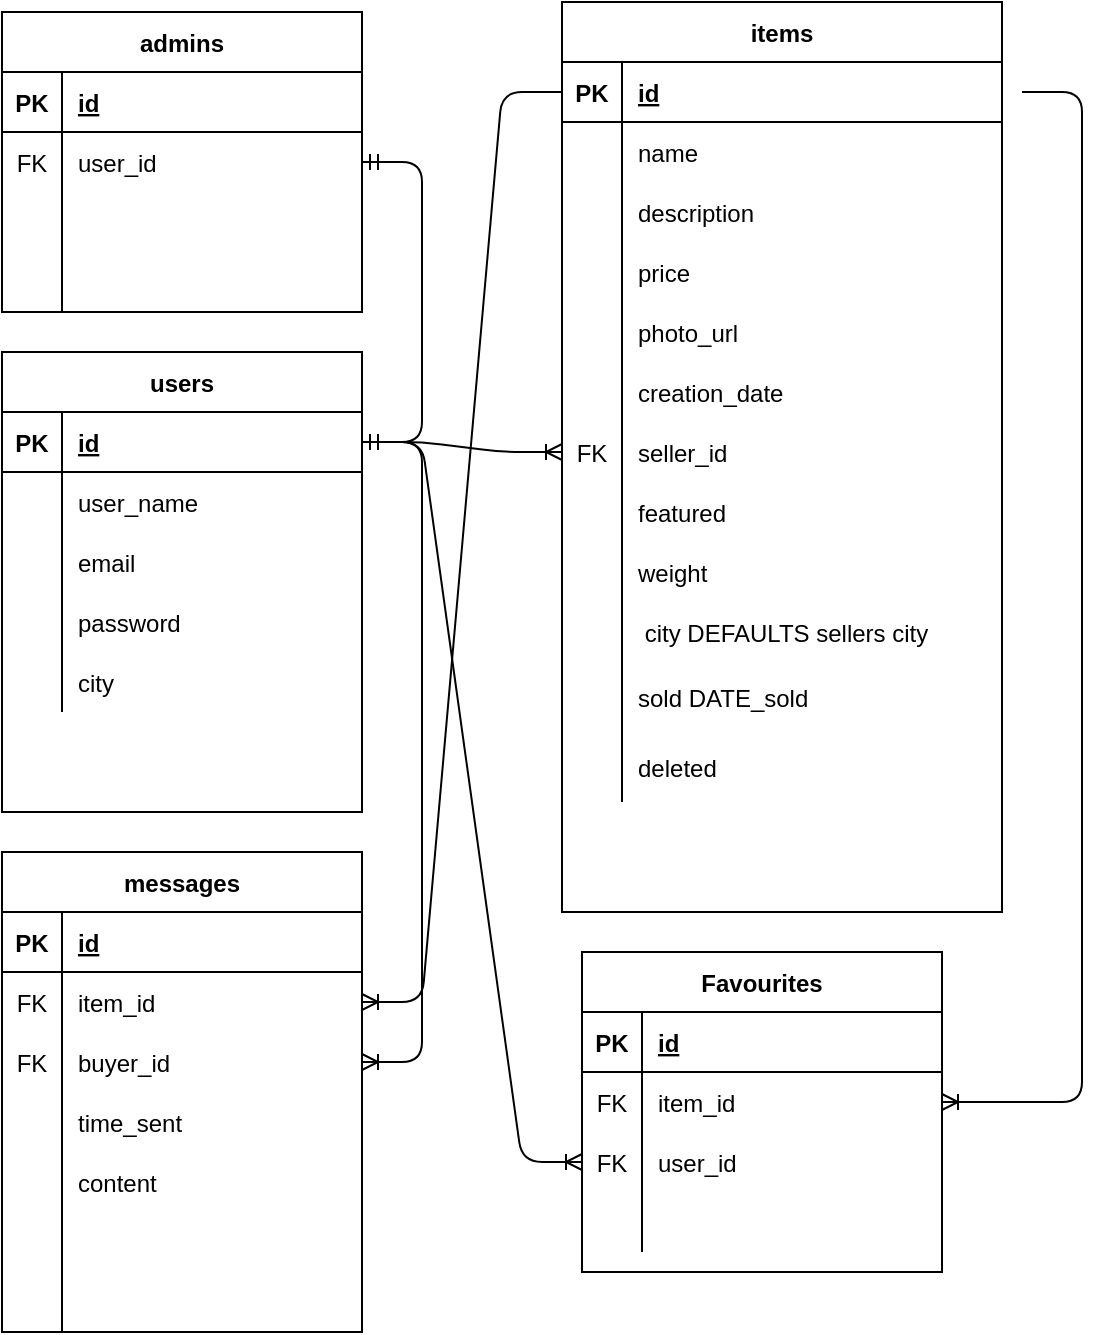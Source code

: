 <mxfile version="14.2.9" type="device"><diagram id="_1ChMHdFSg_mflatjajz" name="Page-1"><mxGraphModel dx="946" dy="504" grid="1" gridSize="10" guides="1" tooltips="1" connect="1" arrows="1" fold="1" page="1" pageScale="1" pageWidth="850" pageHeight="1100" math="0" shadow="0"><root><mxCell id="0"/><mxCell id="1" parent="0"/><mxCell id="ch7r_BYCPgEixjC-FoVX-1" value="users" style="shape=table;startSize=30;container=1;collapsible=1;childLayout=tableLayout;fixedRows=1;rowLines=0;fontStyle=1;align=center;resizeLast=1;" vertex="1" parent="1"><mxGeometry x="90" y="180" width="180" height="230" as="geometry"/></mxCell><mxCell id="ch7r_BYCPgEixjC-FoVX-2" value="" style="shape=partialRectangle;collapsible=0;dropTarget=0;pointerEvents=0;fillColor=none;top=0;left=0;bottom=1;right=0;points=[[0,0.5],[1,0.5]];portConstraint=eastwest;" vertex="1" parent="ch7r_BYCPgEixjC-FoVX-1"><mxGeometry y="30" width="180" height="30" as="geometry"/></mxCell><mxCell id="ch7r_BYCPgEixjC-FoVX-3" value="PK" style="shape=partialRectangle;connectable=0;fillColor=none;top=0;left=0;bottom=0;right=0;fontStyle=1;overflow=hidden;" vertex="1" parent="ch7r_BYCPgEixjC-FoVX-2"><mxGeometry width="30" height="30" as="geometry"/></mxCell><mxCell id="ch7r_BYCPgEixjC-FoVX-4" value="id" style="shape=partialRectangle;connectable=0;fillColor=none;top=0;left=0;bottom=0;right=0;align=left;spacingLeft=6;fontStyle=5;overflow=hidden;" vertex="1" parent="ch7r_BYCPgEixjC-FoVX-2"><mxGeometry x="30" width="150" height="30" as="geometry"/></mxCell><mxCell id="ch7r_BYCPgEixjC-FoVX-5" value="" style="shape=partialRectangle;collapsible=0;dropTarget=0;pointerEvents=0;fillColor=none;top=0;left=0;bottom=0;right=0;points=[[0,0.5],[1,0.5]];portConstraint=eastwest;" vertex="1" parent="ch7r_BYCPgEixjC-FoVX-1"><mxGeometry y="60" width="180" height="30" as="geometry"/></mxCell><mxCell id="ch7r_BYCPgEixjC-FoVX-6" value="" style="shape=partialRectangle;connectable=0;fillColor=none;top=0;left=0;bottom=0;right=0;editable=1;overflow=hidden;" vertex="1" parent="ch7r_BYCPgEixjC-FoVX-5"><mxGeometry width="30" height="30" as="geometry"/></mxCell><mxCell id="ch7r_BYCPgEixjC-FoVX-7" value="user_name" style="shape=partialRectangle;connectable=0;fillColor=none;top=0;left=0;bottom=0;right=0;align=left;spacingLeft=6;overflow=hidden;" vertex="1" parent="ch7r_BYCPgEixjC-FoVX-5"><mxGeometry x="30" width="150" height="30" as="geometry"/></mxCell><mxCell id="ch7r_BYCPgEixjC-FoVX-8" value="" style="shape=partialRectangle;collapsible=0;dropTarget=0;pointerEvents=0;fillColor=none;top=0;left=0;bottom=0;right=0;points=[[0,0.5],[1,0.5]];portConstraint=eastwest;" vertex="1" parent="ch7r_BYCPgEixjC-FoVX-1"><mxGeometry y="90" width="180" height="30" as="geometry"/></mxCell><mxCell id="ch7r_BYCPgEixjC-FoVX-9" value="" style="shape=partialRectangle;connectable=0;fillColor=none;top=0;left=0;bottom=0;right=0;editable=1;overflow=hidden;" vertex="1" parent="ch7r_BYCPgEixjC-FoVX-8"><mxGeometry width="30" height="30" as="geometry"/></mxCell><mxCell id="ch7r_BYCPgEixjC-FoVX-10" value="email" style="shape=partialRectangle;connectable=0;fillColor=none;top=0;left=0;bottom=0;right=0;align=left;spacingLeft=6;overflow=hidden;" vertex="1" parent="ch7r_BYCPgEixjC-FoVX-8"><mxGeometry x="30" width="150" height="30" as="geometry"/></mxCell><mxCell id="ch7r_BYCPgEixjC-FoVX-11" value="" style="shape=partialRectangle;collapsible=0;dropTarget=0;pointerEvents=0;fillColor=none;top=0;left=0;bottom=0;right=0;points=[[0,0.5],[1,0.5]];portConstraint=eastwest;" vertex="1" parent="ch7r_BYCPgEixjC-FoVX-1"><mxGeometry y="120" width="180" height="30" as="geometry"/></mxCell><mxCell id="ch7r_BYCPgEixjC-FoVX-12" value="" style="shape=partialRectangle;connectable=0;fillColor=none;top=0;left=0;bottom=0;right=0;editable=1;overflow=hidden;" vertex="1" parent="ch7r_BYCPgEixjC-FoVX-11"><mxGeometry width="30" height="30" as="geometry"/></mxCell><mxCell id="ch7r_BYCPgEixjC-FoVX-13" value="password" style="shape=partialRectangle;connectable=0;fillColor=none;top=0;left=0;bottom=0;right=0;align=left;spacingLeft=6;overflow=hidden;" vertex="1" parent="ch7r_BYCPgEixjC-FoVX-11"><mxGeometry x="30" width="150" height="30" as="geometry"/></mxCell><mxCell id="ch7r_BYCPgEixjC-FoVX-74" style="shape=partialRectangle;collapsible=0;dropTarget=0;pointerEvents=0;fillColor=none;top=0;left=0;bottom=0;right=0;points=[[0,0.5],[1,0.5]];portConstraint=eastwest;" vertex="1" parent="ch7r_BYCPgEixjC-FoVX-1"><mxGeometry y="150" width="180" height="30" as="geometry"/></mxCell><mxCell id="ch7r_BYCPgEixjC-FoVX-75" style="shape=partialRectangle;connectable=0;fillColor=none;top=0;left=0;bottom=0;right=0;editable=1;overflow=hidden;" vertex="1" parent="ch7r_BYCPgEixjC-FoVX-74"><mxGeometry width="30" height="30" as="geometry"/></mxCell><mxCell id="ch7r_BYCPgEixjC-FoVX-76" value="city" style="shape=partialRectangle;connectable=0;fillColor=none;top=0;left=0;bottom=0;right=0;align=left;spacingLeft=6;overflow=hidden;" vertex="1" parent="ch7r_BYCPgEixjC-FoVX-74"><mxGeometry x="30" width="150" height="30" as="geometry"/></mxCell><mxCell id="ch7r_BYCPgEixjC-FoVX-14" value="items" style="shape=table;startSize=30;container=1;collapsible=1;childLayout=tableLayout;fixedRows=1;rowLines=0;fontStyle=1;align=center;resizeLast=1;" vertex="1" parent="1"><mxGeometry x="370" y="5" width="220" height="455" as="geometry"/></mxCell><mxCell id="ch7r_BYCPgEixjC-FoVX-15" value="" style="shape=partialRectangle;collapsible=0;dropTarget=0;pointerEvents=0;fillColor=none;top=0;left=0;bottom=1;right=0;points=[[0,0.5],[1,0.5]];portConstraint=eastwest;" vertex="1" parent="ch7r_BYCPgEixjC-FoVX-14"><mxGeometry y="30" width="220" height="30" as="geometry"/></mxCell><mxCell id="ch7r_BYCPgEixjC-FoVX-16" value="PK" style="shape=partialRectangle;connectable=0;fillColor=none;top=0;left=0;bottom=0;right=0;fontStyle=1;overflow=hidden;" vertex="1" parent="ch7r_BYCPgEixjC-FoVX-15"><mxGeometry width="30" height="30" as="geometry"/></mxCell><mxCell id="ch7r_BYCPgEixjC-FoVX-17" value="id" style="shape=partialRectangle;connectable=0;fillColor=none;top=0;left=0;bottom=0;right=0;align=left;spacingLeft=6;fontStyle=5;overflow=hidden;" vertex="1" parent="ch7r_BYCPgEixjC-FoVX-15"><mxGeometry x="30" width="190" height="30" as="geometry"/></mxCell><mxCell id="ch7r_BYCPgEixjC-FoVX-18" value="" style="shape=partialRectangle;collapsible=0;dropTarget=0;pointerEvents=0;fillColor=none;top=0;left=0;bottom=0;right=0;points=[[0,0.5],[1,0.5]];portConstraint=eastwest;" vertex="1" parent="ch7r_BYCPgEixjC-FoVX-14"><mxGeometry y="60" width="220" height="30" as="geometry"/></mxCell><mxCell id="ch7r_BYCPgEixjC-FoVX-19" value="" style="shape=partialRectangle;connectable=0;fillColor=none;top=0;left=0;bottom=0;right=0;editable=1;overflow=hidden;" vertex="1" parent="ch7r_BYCPgEixjC-FoVX-18"><mxGeometry width="30" height="30" as="geometry"/></mxCell><mxCell id="ch7r_BYCPgEixjC-FoVX-20" value="name" style="shape=partialRectangle;connectable=0;fillColor=none;top=0;left=0;bottom=0;right=0;align=left;spacingLeft=6;overflow=hidden;" vertex="1" parent="ch7r_BYCPgEixjC-FoVX-18"><mxGeometry x="30" width="190" height="30" as="geometry"/></mxCell><mxCell id="ch7r_BYCPgEixjC-FoVX-21" value="" style="shape=partialRectangle;collapsible=0;dropTarget=0;pointerEvents=0;fillColor=none;top=0;left=0;bottom=0;right=0;points=[[0,0.5],[1,0.5]];portConstraint=eastwest;" vertex="1" parent="ch7r_BYCPgEixjC-FoVX-14"><mxGeometry y="90" width="220" height="30" as="geometry"/></mxCell><mxCell id="ch7r_BYCPgEixjC-FoVX-22" value="" style="shape=partialRectangle;connectable=0;fillColor=none;top=0;left=0;bottom=0;right=0;editable=1;overflow=hidden;" vertex="1" parent="ch7r_BYCPgEixjC-FoVX-21"><mxGeometry width="30" height="30" as="geometry"/></mxCell><mxCell id="ch7r_BYCPgEixjC-FoVX-23" value="description" style="shape=partialRectangle;connectable=0;fillColor=none;top=0;left=0;bottom=0;right=0;align=left;spacingLeft=6;overflow=hidden;" vertex="1" parent="ch7r_BYCPgEixjC-FoVX-21"><mxGeometry x="30" width="190" height="30" as="geometry"/></mxCell><mxCell id="ch7r_BYCPgEixjC-FoVX-24" value="" style="shape=partialRectangle;collapsible=0;dropTarget=0;pointerEvents=0;fillColor=none;top=0;left=0;bottom=0;right=0;points=[[0,0.5],[1,0.5]];portConstraint=eastwest;" vertex="1" parent="ch7r_BYCPgEixjC-FoVX-14"><mxGeometry y="120" width="220" height="30" as="geometry"/></mxCell><mxCell id="ch7r_BYCPgEixjC-FoVX-25" value="" style="shape=partialRectangle;connectable=0;fillColor=none;top=0;left=0;bottom=0;right=0;editable=1;overflow=hidden;" vertex="1" parent="ch7r_BYCPgEixjC-FoVX-24"><mxGeometry width="30" height="30" as="geometry"/></mxCell><mxCell id="ch7r_BYCPgEixjC-FoVX-26" value="price" style="shape=partialRectangle;connectable=0;fillColor=none;top=0;left=0;bottom=0;right=0;align=left;spacingLeft=6;overflow=hidden;" vertex="1" parent="ch7r_BYCPgEixjC-FoVX-24"><mxGeometry x="30" width="190" height="30" as="geometry"/></mxCell><mxCell id="ch7r_BYCPgEixjC-FoVX-41" value="" style="shape=partialRectangle;collapsible=0;dropTarget=0;pointerEvents=0;fillColor=none;top=0;left=0;bottom=0;right=0;points=[[0,0.5],[1,0.5]];portConstraint=eastwest;" vertex="1" parent="ch7r_BYCPgEixjC-FoVX-14"><mxGeometry y="150" width="220" height="30" as="geometry"/></mxCell><mxCell id="ch7r_BYCPgEixjC-FoVX-42" value="" style="shape=partialRectangle;connectable=0;fillColor=none;top=0;left=0;bottom=0;right=0;fontStyle=0;overflow=hidden;" vertex="1" parent="ch7r_BYCPgEixjC-FoVX-41"><mxGeometry width="30" height="30" as="geometry"/></mxCell><mxCell id="ch7r_BYCPgEixjC-FoVX-43" value="photo_url" style="shape=partialRectangle;connectable=0;fillColor=none;top=0;left=0;bottom=0;right=0;align=left;spacingLeft=6;fontStyle=0;overflow=hidden;" vertex="1" parent="ch7r_BYCPgEixjC-FoVX-41"><mxGeometry x="30" width="190" height="30" as="geometry"/></mxCell><mxCell id="ch7r_BYCPgEixjC-FoVX-44" value="" style="shape=partialRectangle;collapsible=0;dropTarget=0;pointerEvents=0;fillColor=none;top=0;left=0;bottom=0;right=0;points=[[0,0.5],[1,0.5]];portConstraint=eastwest;" vertex="1" parent="ch7r_BYCPgEixjC-FoVX-14"><mxGeometry y="180" width="220" height="30" as="geometry"/></mxCell><mxCell id="ch7r_BYCPgEixjC-FoVX-45" value="" style="shape=partialRectangle;connectable=0;fillColor=none;top=0;left=0;bottom=0;right=0;fontStyle=0;overflow=hidden;" vertex="1" parent="ch7r_BYCPgEixjC-FoVX-44"><mxGeometry width="30" height="30" as="geometry"/></mxCell><mxCell id="ch7r_BYCPgEixjC-FoVX-46" value="creation_date" style="shape=partialRectangle;connectable=0;fillColor=none;top=0;left=0;bottom=0;right=0;align=left;spacingLeft=6;fontStyle=0;overflow=hidden;" vertex="1" parent="ch7r_BYCPgEixjC-FoVX-44"><mxGeometry x="30" width="190" height="30" as="geometry"/></mxCell><mxCell id="ch7r_BYCPgEixjC-FoVX-47" style="shape=partialRectangle;collapsible=0;dropTarget=0;pointerEvents=0;fillColor=none;top=0;left=0;bottom=0;right=0;points=[[0,0.5],[1,0.5]];portConstraint=eastwest;" vertex="1" parent="ch7r_BYCPgEixjC-FoVX-14"><mxGeometry y="210" width="220" height="30" as="geometry"/></mxCell><mxCell id="ch7r_BYCPgEixjC-FoVX-48" value="FK" style="shape=partialRectangle;connectable=0;fillColor=none;top=0;left=0;bottom=0;right=0;fontStyle=0;overflow=hidden;" vertex="1" parent="ch7r_BYCPgEixjC-FoVX-47"><mxGeometry width="30" height="30" as="geometry"/></mxCell><mxCell id="ch7r_BYCPgEixjC-FoVX-49" value="seller_id" style="shape=partialRectangle;connectable=0;fillColor=none;top=0;left=0;bottom=0;right=0;align=left;spacingLeft=6;fontStyle=0;overflow=hidden;" vertex="1" parent="ch7r_BYCPgEixjC-FoVX-47"><mxGeometry x="30" width="190" height="30" as="geometry"/></mxCell><mxCell id="ch7r_BYCPgEixjC-FoVX-51" style="shape=partialRectangle;collapsible=0;dropTarget=0;pointerEvents=0;fillColor=none;top=0;left=0;bottom=0;right=0;points=[[0,0.5],[1,0.5]];portConstraint=eastwest;" vertex="1" parent="ch7r_BYCPgEixjC-FoVX-14"><mxGeometry y="240" width="220" height="30" as="geometry"/></mxCell><mxCell id="ch7r_BYCPgEixjC-FoVX-52" style="shape=partialRectangle;connectable=0;fillColor=none;top=0;left=0;bottom=0;right=0;fontStyle=0;overflow=hidden;" vertex="1" parent="ch7r_BYCPgEixjC-FoVX-51"><mxGeometry width="30" height="30" as="geometry"/></mxCell><mxCell id="ch7r_BYCPgEixjC-FoVX-53" value="featured" style="shape=partialRectangle;connectable=0;fillColor=none;top=0;left=0;bottom=0;right=0;align=left;spacingLeft=6;fontStyle=0;overflow=hidden;" vertex="1" parent="ch7r_BYCPgEixjC-FoVX-51"><mxGeometry x="30" width="190" height="30" as="geometry"/></mxCell><mxCell id="ch7r_BYCPgEixjC-FoVX-54" style="shape=partialRectangle;collapsible=0;dropTarget=0;pointerEvents=0;fillColor=none;top=0;left=0;bottom=0;right=0;points=[[0,0.5],[1,0.5]];portConstraint=eastwest;" vertex="1" parent="ch7r_BYCPgEixjC-FoVX-14"><mxGeometry y="270" width="220" height="30" as="geometry"/></mxCell><mxCell id="ch7r_BYCPgEixjC-FoVX-55" style="shape=partialRectangle;connectable=0;fillColor=none;top=0;left=0;bottom=0;right=0;fontStyle=0;overflow=hidden;" vertex="1" parent="ch7r_BYCPgEixjC-FoVX-54"><mxGeometry width="30" height="30" as="geometry"/></mxCell><mxCell id="ch7r_BYCPgEixjC-FoVX-56" value="weight" style="shape=partialRectangle;connectable=0;fillColor=none;top=0;left=0;bottom=0;right=0;align=left;spacingLeft=6;fontStyle=0;overflow=hidden;" vertex="1" parent="ch7r_BYCPgEixjC-FoVX-54"><mxGeometry x="30" width="190" height="30" as="geometry"/></mxCell><mxCell id="ch7r_BYCPgEixjC-FoVX-70" style="shape=partialRectangle;collapsible=0;dropTarget=0;pointerEvents=0;fillColor=none;top=0;left=0;bottom=0;right=0;points=[[0,0.5],[1,0.5]];portConstraint=eastwest;" vertex="1" parent="ch7r_BYCPgEixjC-FoVX-14"><mxGeometry y="300" width="220" height="30" as="geometry"/></mxCell><mxCell id="ch7r_BYCPgEixjC-FoVX-71" style="shape=partialRectangle;connectable=0;fillColor=none;top=0;left=0;bottom=0;right=0;fontStyle=0;overflow=hidden;" vertex="1" parent="ch7r_BYCPgEixjC-FoVX-70"><mxGeometry width="30" height="30" as="geometry"/></mxCell><mxCell id="ch7r_BYCPgEixjC-FoVX-72" value=" city DEFAULTS sellers city" style="shape=partialRectangle;connectable=0;fillColor=none;top=0;left=0;bottom=0;right=0;align=left;spacingLeft=6;fontStyle=0;overflow=hidden;" vertex="1" parent="ch7r_BYCPgEixjC-FoVX-70"><mxGeometry x="30" width="190" height="30" as="geometry"/></mxCell><mxCell id="ch7r_BYCPgEixjC-FoVX-80" style="shape=partialRectangle;collapsible=0;dropTarget=0;pointerEvents=0;fillColor=none;top=0;left=0;bottom=0;right=0;points=[[0,0.5],[1,0.5]];portConstraint=eastwest;" vertex="1" parent="ch7r_BYCPgEixjC-FoVX-14"><mxGeometry y="330" width="220" height="35" as="geometry"/></mxCell><mxCell id="ch7r_BYCPgEixjC-FoVX-81" style="shape=partialRectangle;connectable=0;fillColor=none;top=0;left=0;bottom=0;right=0;fontStyle=0;overflow=hidden;" vertex="1" parent="ch7r_BYCPgEixjC-FoVX-80"><mxGeometry width="30" height="35" as="geometry"/></mxCell><mxCell id="ch7r_BYCPgEixjC-FoVX-82" value="sold DATE_sold" style="shape=partialRectangle;connectable=0;fillColor=none;top=0;left=0;bottom=0;right=0;align=left;spacingLeft=6;fontStyle=0;overflow=hidden;" vertex="1" parent="ch7r_BYCPgEixjC-FoVX-80"><mxGeometry x="30" width="190" height="35" as="geometry"/></mxCell><mxCell id="ch7r_BYCPgEixjC-FoVX-83" style="shape=partialRectangle;collapsible=0;dropTarget=0;pointerEvents=0;fillColor=none;top=0;left=0;bottom=0;right=0;points=[[0,0.5],[1,0.5]];portConstraint=eastwest;" vertex="1" parent="ch7r_BYCPgEixjC-FoVX-14"><mxGeometry y="365" width="220" height="35" as="geometry"/></mxCell><mxCell id="ch7r_BYCPgEixjC-FoVX-84" style="shape=partialRectangle;connectable=0;fillColor=none;top=0;left=0;bottom=0;right=0;fontStyle=0;overflow=hidden;" vertex="1" parent="ch7r_BYCPgEixjC-FoVX-83"><mxGeometry width="30" height="35" as="geometry"/></mxCell><mxCell id="ch7r_BYCPgEixjC-FoVX-85" value="deleted" style="shape=partialRectangle;connectable=0;fillColor=none;top=0;left=0;bottom=0;right=0;align=left;spacingLeft=6;fontStyle=0;overflow=hidden;" vertex="1" parent="ch7r_BYCPgEixjC-FoVX-83"><mxGeometry x="30" width="190" height="35" as="geometry"/></mxCell><mxCell id="ch7r_BYCPgEixjC-FoVX-27" value="admins" style="shape=table;startSize=30;container=1;collapsible=1;childLayout=tableLayout;fixedRows=1;rowLines=0;fontStyle=1;align=center;resizeLast=1;" vertex="1" parent="1"><mxGeometry x="90" y="10" width="180" height="150" as="geometry"/></mxCell><mxCell id="ch7r_BYCPgEixjC-FoVX-28" value="" style="shape=partialRectangle;collapsible=0;dropTarget=0;pointerEvents=0;fillColor=none;top=0;left=0;bottom=1;right=0;points=[[0,0.5],[1,0.5]];portConstraint=eastwest;" vertex="1" parent="ch7r_BYCPgEixjC-FoVX-27"><mxGeometry y="30" width="180" height="30" as="geometry"/></mxCell><mxCell id="ch7r_BYCPgEixjC-FoVX-29" value="PK" style="shape=partialRectangle;connectable=0;fillColor=none;top=0;left=0;bottom=0;right=0;fontStyle=1;overflow=hidden;" vertex="1" parent="ch7r_BYCPgEixjC-FoVX-28"><mxGeometry width="30" height="30" as="geometry"/></mxCell><mxCell id="ch7r_BYCPgEixjC-FoVX-30" value="id" style="shape=partialRectangle;connectable=0;fillColor=none;top=0;left=0;bottom=0;right=0;align=left;spacingLeft=6;fontStyle=5;overflow=hidden;" vertex="1" parent="ch7r_BYCPgEixjC-FoVX-28"><mxGeometry x="30" width="150" height="30" as="geometry"/></mxCell><mxCell id="ch7r_BYCPgEixjC-FoVX-31" value="" style="shape=partialRectangle;collapsible=0;dropTarget=0;pointerEvents=0;fillColor=none;top=0;left=0;bottom=0;right=0;points=[[0,0.5],[1,0.5]];portConstraint=eastwest;" vertex="1" parent="ch7r_BYCPgEixjC-FoVX-27"><mxGeometry y="60" width="180" height="30" as="geometry"/></mxCell><mxCell id="ch7r_BYCPgEixjC-FoVX-32" value="FK" style="shape=partialRectangle;connectable=0;fillColor=none;top=0;left=0;bottom=0;right=0;editable=1;overflow=hidden;" vertex="1" parent="ch7r_BYCPgEixjC-FoVX-31"><mxGeometry width="30" height="30" as="geometry"/></mxCell><mxCell id="ch7r_BYCPgEixjC-FoVX-33" value="user_id" style="shape=partialRectangle;connectable=0;fillColor=none;top=0;left=0;bottom=0;right=0;align=left;spacingLeft=6;overflow=hidden;" vertex="1" parent="ch7r_BYCPgEixjC-FoVX-31"><mxGeometry x="30" width="150" height="30" as="geometry"/></mxCell><mxCell id="ch7r_BYCPgEixjC-FoVX-34" value="" style="shape=partialRectangle;collapsible=0;dropTarget=0;pointerEvents=0;fillColor=none;top=0;left=0;bottom=0;right=0;points=[[0,0.5],[1,0.5]];portConstraint=eastwest;" vertex="1" parent="ch7r_BYCPgEixjC-FoVX-27"><mxGeometry y="90" width="180" height="30" as="geometry"/></mxCell><mxCell id="ch7r_BYCPgEixjC-FoVX-35" value="" style="shape=partialRectangle;connectable=0;fillColor=none;top=0;left=0;bottom=0;right=0;editable=1;overflow=hidden;" vertex="1" parent="ch7r_BYCPgEixjC-FoVX-34"><mxGeometry width="30" height="30" as="geometry"/></mxCell><mxCell id="ch7r_BYCPgEixjC-FoVX-36" value="" style="shape=partialRectangle;connectable=0;fillColor=none;top=0;left=0;bottom=0;right=0;align=left;spacingLeft=6;overflow=hidden;" vertex="1" parent="ch7r_BYCPgEixjC-FoVX-34"><mxGeometry x="30" width="150" height="30" as="geometry"/></mxCell><mxCell id="ch7r_BYCPgEixjC-FoVX-37" value="" style="shape=partialRectangle;collapsible=0;dropTarget=0;pointerEvents=0;fillColor=none;top=0;left=0;bottom=0;right=0;points=[[0,0.5],[1,0.5]];portConstraint=eastwest;" vertex="1" parent="ch7r_BYCPgEixjC-FoVX-27"><mxGeometry y="120" width="180" height="30" as="geometry"/></mxCell><mxCell id="ch7r_BYCPgEixjC-FoVX-38" value="" style="shape=partialRectangle;connectable=0;fillColor=none;top=0;left=0;bottom=0;right=0;editable=1;overflow=hidden;" vertex="1" parent="ch7r_BYCPgEixjC-FoVX-37"><mxGeometry width="30" height="30" as="geometry"/></mxCell><mxCell id="ch7r_BYCPgEixjC-FoVX-39" value="" style="shape=partialRectangle;connectable=0;fillColor=none;top=0;left=0;bottom=0;right=0;align=left;spacingLeft=6;overflow=hidden;" vertex="1" parent="ch7r_BYCPgEixjC-FoVX-37"><mxGeometry x="30" width="150" height="30" as="geometry"/></mxCell><mxCell id="ch7r_BYCPgEixjC-FoVX-40" value="" style="edgeStyle=entityRelationEdgeStyle;fontSize=12;html=1;endArrow=ERmandOne;startArrow=ERmandOne;entryX=1;entryY=0.5;entryDx=0;entryDy=0;exitX=1;exitY=0.5;exitDx=0;exitDy=0;" edge="1" parent="1" source="ch7r_BYCPgEixjC-FoVX-2" target="ch7r_BYCPgEixjC-FoVX-31"><mxGeometry width="100" height="100" relative="1" as="geometry"><mxPoint x="30" y="220" as="sourcePoint"/><mxPoint x="90" y="20" as="targetPoint"/></mxGeometry></mxCell><mxCell id="ch7r_BYCPgEixjC-FoVX-50" value="" style="edgeStyle=entityRelationEdgeStyle;fontSize=12;html=1;endArrow=ERoneToMany;exitX=1;exitY=0.5;exitDx=0;exitDy=0;entryX=0;entryY=0.5;entryDx=0;entryDy=0;" edge="1" parent="1" source="ch7r_BYCPgEixjC-FoVX-2" target="ch7r_BYCPgEixjC-FoVX-47"><mxGeometry width="100" height="100" relative="1" as="geometry"><mxPoint x="370" y="210" as="sourcePoint"/><mxPoint x="470" y="110" as="targetPoint"/></mxGeometry></mxCell><mxCell id="ch7r_BYCPgEixjC-FoVX-57" value="messages" style="shape=table;startSize=30;container=1;collapsible=1;childLayout=tableLayout;fixedRows=1;rowLines=0;fontStyle=1;align=center;resizeLast=1;" vertex="1" parent="1"><mxGeometry x="90" y="430" width="180" height="240" as="geometry"/></mxCell><mxCell id="ch7r_BYCPgEixjC-FoVX-58" value="" style="shape=partialRectangle;collapsible=0;dropTarget=0;pointerEvents=0;fillColor=none;top=0;left=0;bottom=1;right=0;points=[[0,0.5],[1,0.5]];portConstraint=eastwest;" vertex="1" parent="ch7r_BYCPgEixjC-FoVX-57"><mxGeometry y="30" width="180" height="30" as="geometry"/></mxCell><mxCell id="ch7r_BYCPgEixjC-FoVX-59" value="PK" style="shape=partialRectangle;connectable=0;fillColor=none;top=0;left=0;bottom=0;right=0;fontStyle=1;overflow=hidden;" vertex="1" parent="ch7r_BYCPgEixjC-FoVX-58"><mxGeometry width="30" height="30" as="geometry"/></mxCell><mxCell id="ch7r_BYCPgEixjC-FoVX-60" value="id" style="shape=partialRectangle;connectable=0;fillColor=none;top=0;left=0;bottom=0;right=0;align=left;spacingLeft=6;fontStyle=5;overflow=hidden;" vertex="1" parent="ch7r_BYCPgEixjC-FoVX-58"><mxGeometry x="30" width="150" height="30" as="geometry"/></mxCell><mxCell id="ch7r_BYCPgEixjC-FoVX-86" style="shape=partialRectangle;collapsible=0;dropTarget=0;pointerEvents=0;fillColor=none;top=0;left=0;bottom=0;right=0;points=[[0,0.5],[1,0.5]];portConstraint=eastwest;" vertex="1" parent="ch7r_BYCPgEixjC-FoVX-57"><mxGeometry y="60" width="180" height="30" as="geometry"/></mxCell><mxCell id="ch7r_BYCPgEixjC-FoVX-87" value="FK" style="shape=partialRectangle;connectable=0;fillColor=none;top=0;left=0;bottom=0;right=0;editable=1;overflow=hidden;" vertex="1" parent="ch7r_BYCPgEixjC-FoVX-86"><mxGeometry width="30" height="30" as="geometry"/></mxCell><mxCell id="ch7r_BYCPgEixjC-FoVX-88" value="item_id" style="shape=partialRectangle;connectable=0;fillColor=none;top=0;left=0;bottom=0;right=0;align=left;spacingLeft=6;overflow=hidden;" vertex="1" parent="ch7r_BYCPgEixjC-FoVX-86"><mxGeometry x="30" width="150" height="30" as="geometry"/></mxCell><mxCell id="ch7r_BYCPgEixjC-FoVX-64" value="" style="shape=partialRectangle;collapsible=0;dropTarget=0;pointerEvents=0;fillColor=none;top=0;left=0;bottom=0;right=0;points=[[0,0.5],[1,0.5]];portConstraint=eastwest;" vertex="1" parent="ch7r_BYCPgEixjC-FoVX-57"><mxGeometry y="90" width="180" height="30" as="geometry"/></mxCell><mxCell id="ch7r_BYCPgEixjC-FoVX-65" value="FK" style="shape=partialRectangle;connectable=0;fillColor=none;top=0;left=0;bottom=0;right=0;editable=1;overflow=hidden;" vertex="1" parent="ch7r_BYCPgEixjC-FoVX-64"><mxGeometry width="30" height="30" as="geometry"/></mxCell><mxCell id="ch7r_BYCPgEixjC-FoVX-66" value="buyer_id" style="shape=partialRectangle;connectable=0;fillColor=none;top=0;left=0;bottom=0;right=0;align=left;spacingLeft=6;overflow=hidden;" vertex="1" parent="ch7r_BYCPgEixjC-FoVX-64"><mxGeometry x="30" width="150" height="30" as="geometry"/></mxCell><mxCell id="ch7r_BYCPgEixjC-FoVX-67" value="" style="shape=partialRectangle;collapsible=0;dropTarget=0;pointerEvents=0;fillColor=none;top=0;left=0;bottom=0;right=0;points=[[0,0.5],[1,0.5]];portConstraint=eastwest;" vertex="1" parent="ch7r_BYCPgEixjC-FoVX-57"><mxGeometry y="120" width="180" height="30" as="geometry"/></mxCell><mxCell id="ch7r_BYCPgEixjC-FoVX-68" value="" style="shape=partialRectangle;connectable=0;fillColor=none;top=0;left=0;bottom=0;right=0;editable=1;overflow=hidden;" vertex="1" parent="ch7r_BYCPgEixjC-FoVX-67"><mxGeometry width="30" height="30" as="geometry"/></mxCell><mxCell id="ch7r_BYCPgEixjC-FoVX-69" value="time_sent" style="shape=partialRectangle;connectable=0;fillColor=none;top=0;left=0;bottom=0;right=0;align=left;spacingLeft=6;overflow=hidden;" vertex="1" parent="ch7r_BYCPgEixjC-FoVX-67"><mxGeometry x="30" width="150" height="30" as="geometry"/></mxCell><mxCell id="ch7r_BYCPgEixjC-FoVX-77" style="shape=partialRectangle;collapsible=0;dropTarget=0;pointerEvents=0;fillColor=none;top=0;left=0;bottom=0;right=0;points=[[0,0.5],[1,0.5]];portConstraint=eastwest;" vertex="1" parent="ch7r_BYCPgEixjC-FoVX-57"><mxGeometry y="150" width="180" height="30" as="geometry"/></mxCell><mxCell id="ch7r_BYCPgEixjC-FoVX-78" style="shape=partialRectangle;connectable=0;fillColor=none;top=0;left=0;bottom=0;right=0;editable=1;overflow=hidden;" vertex="1" parent="ch7r_BYCPgEixjC-FoVX-77"><mxGeometry width="30" height="30" as="geometry"/></mxCell><mxCell id="ch7r_BYCPgEixjC-FoVX-79" value="content" style="shape=partialRectangle;connectable=0;fillColor=none;top=0;left=0;bottom=0;right=0;align=left;spacingLeft=6;overflow=hidden;" vertex="1" parent="ch7r_BYCPgEixjC-FoVX-77"><mxGeometry x="30" width="150" height="30" as="geometry"/></mxCell><mxCell id="ch7r_BYCPgEixjC-FoVX-61" value="" style="shape=partialRectangle;collapsible=0;dropTarget=0;pointerEvents=0;fillColor=none;top=0;left=0;bottom=0;right=0;points=[[0,0.5],[1,0.5]];portConstraint=eastwest;" vertex="1" parent="ch7r_BYCPgEixjC-FoVX-57"><mxGeometry y="180" width="180" height="30" as="geometry"/></mxCell><mxCell id="ch7r_BYCPgEixjC-FoVX-62" value="" style="shape=partialRectangle;connectable=0;fillColor=none;top=0;left=0;bottom=0;right=0;editable=1;overflow=hidden;" vertex="1" parent="ch7r_BYCPgEixjC-FoVX-61"><mxGeometry width="30" height="30" as="geometry"/></mxCell><mxCell id="ch7r_BYCPgEixjC-FoVX-63" value="" style="shape=partialRectangle;connectable=0;fillColor=none;top=0;left=0;bottom=0;right=0;align=left;spacingLeft=6;overflow=hidden;" vertex="1" parent="ch7r_BYCPgEixjC-FoVX-61"><mxGeometry x="30" width="150" height="30" as="geometry"/></mxCell><mxCell id="ch7r_BYCPgEixjC-FoVX-92" value="" style="shape=partialRectangle;collapsible=0;dropTarget=0;pointerEvents=0;fillColor=none;top=0;left=0;bottom=0;right=0;points=[[0,0.5],[1,0.5]];portConstraint=eastwest;" vertex="1" parent="ch7r_BYCPgEixjC-FoVX-57"><mxGeometry y="210" width="180" height="30" as="geometry"/></mxCell><mxCell id="ch7r_BYCPgEixjC-FoVX-93" value="" style="shape=partialRectangle;connectable=0;fillColor=none;top=0;left=0;bottom=0;right=0;editable=1;overflow=hidden;" vertex="1" parent="ch7r_BYCPgEixjC-FoVX-92"><mxGeometry width="30" height="30" as="geometry"/></mxCell><mxCell id="ch7r_BYCPgEixjC-FoVX-94" value="" style="shape=partialRectangle;connectable=0;fillColor=none;top=0;left=0;bottom=0;right=0;align=left;spacingLeft=6;overflow=hidden;" vertex="1" parent="ch7r_BYCPgEixjC-FoVX-92"><mxGeometry x="30" width="150" height="30" as="geometry"/></mxCell><mxCell id="ch7r_BYCPgEixjC-FoVX-89" value="" style="edgeStyle=entityRelationEdgeStyle;fontSize=12;html=1;endArrow=ERoneToMany;entryX=1;entryY=0.5;entryDx=0;entryDy=0;exitX=0;exitY=0.5;exitDx=0;exitDy=0;" edge="1" parent="1" source="ch7r_BYCPgEixjC-FoVX-15" target="ch7r_BYCPgEixjC-FoVX-86"><mxGeometry width="100" height="100" relative="1" as="geometry"><mxPoint x="350" y="310" as="sourcePoint"/><mxPoint x="380" y="390" as="targetPoint"/></mxGeometry></mxCell><mxCell id="ch7r_BYCPgEixjC-FoVX-90" value="" style="edgeStyle=entityRelationEdgeStyle;fontSize=12;html=1;endArrow=ERoneToMany;entryX=1;entryY=0.5;entryDx=0;entryDy=0;exitX=1;exitY=0.5;exitDx=0;exitDy=0;" edge="1" parent="1" source="ch7r_BYCPgEixjC-FoVX-2" target="ch7r_BYCPgEixjC-FoVX-64"><mxGeometry width="100" height="100" relative="1" as="geometry"><mxPoint x="310" y="540" as="sourcePoint"/><mxPoint x="480" y="330" as="targetPoint"/></mxGeometry></mxCell><mxCell id="ch7r_BYCPgEixjC-FoVX-95" value="Favourites" style="shape=table;startSize=30;container=1;collapsible=1;childLayout=tableLayout;fixedRows=1;rowLines=0;fontStyle=1;align=center;resizeLast=1;" vertex="1" parent="1"><mxGeometry x="380" y="480" width="180" height="160" as="geometry"/></mxCell><mxCell id="ch7r_BYCPgEixjC-FoVX-96" value="" style="shape=partialRectangle;collapsible=0;dropTarget=0;pointerEvents=0;fillColor=none;top=0;left=0;bottom=1;right=0;points=[[0,0.5],[1,0.5]];portConstraint=eastwest;" vertex="1" parent="ch7r_BYCPgEixjC-FoVX-95"><mxGeometry y="30" width="180" height="30" as="geometry"/></mxCell><mxCell id="ch7r_BYCPgEixjC-FoVX-97" value="PK" style="shape=partialRectangle;connectable=0;fillColor=none;top=0;left=0;bottom=0;right=0;fontStyle=1;overflow=hidden;" vertex="1" parent="ch7r_BYCPgEixjC-FoVX-96"><mxGeometry width="30" height="30" as="geometry"/></mxCell><mxCell id="ch7r_BYCPgEixjC-FoVX-98" value="id" style="shape=partialRectangle;connectable=0;fillColor=none;top=0;left=0;bottom=0;right=0;align=left;spacingLeft=6;fontStyle=5;overflow=hidden;" vertex="1" parent="ch7r_BYCPgEixjC-FoVX-96"><mxGeometry x="30" width="150" height="30" as="geometry"/></mxCell><mxCell id="ch7r_BYCPgEixjC-FoVX-99" value="" style="shape=partialRectangle;collapsible=0;dropTarget=0;pointerEvents=0;fillColor=none;top=0;left=0;bottom=0;right=0;points=[[0,0.5],[1,0.5]];portConstraint=eastwest;" vertex="1" parent="ch7r_BYCPgEixjC-FoVX-95"><mxGeometry y="60" width="180" height="30" as="geometry"/></mxCell><mxCell id="ch7r_BYCPgEixjC-FoVX-100" value="FK" style="shape=partialRectangle;connectable=0;fillColor=none;top=0;left=0;bottom=0;right=0;editable=1;overflow=hidden;" vertex="1" parent="ch7r_BYCPgEixjC-FoVX-99"><mxGeometry width="30" height="30" as="geometry"/></mxCell><mxCell id="ch7r_BYCPgEixjC-FoVX-101" value="item_id" style="shape=partialRectangle;connectable=0;fillColor=none;top=0;left=0;bottom=0;right=0;align=left;spacingLeft=6;overflow=hidden;" vertex="1" parent="ch7r_BYCPgEixjC-FoVX-99"><mxGeometry x="30" width="150" height="30" as="geometry"/></mxCell><mxCell id="ch7r_BYCPgEixjC-FoVX-102" value="" style="shape=partialRectangle;collapsible=0;dropTarget=0;pointerEvents=0;fillColor=none;top=0;left=0;bottom=0;right=0;points=[[0,0.5],[1,0.5]];portConstraint=eastwest;" vertex="1" parent="ch7r_BYCPgEixjC-FoVX-95"><mxGeometry y="90" width="180" height="30" as="geometry"/></mxCell><mxCell id="ch7r_BYCPgEixjC-FoVX-103" value="FK" style="shape=partialRectangle;connectable=0;fillColor=none;top=0;left=0;bottom=0;right=0;editable=1;overflow=hidden;" vertex="1" parent="ch7r_BYCPgEixjC-FoVX-102"><mxGeometry width="30" height="30" as="geometry"/></mxCell><mxCell id="ch7r_BYCPgEixjC-FoVX-104" value="user_id" style="shape=partialRectangle;connectable=0;fillColor=none;top=0;left=0;bottom=0;right=0;align=left;spacingLeft=6;overflow=hidden;" vertex="1" parent="ch7r_BYCPgEixjC-FoVX-102"><mxGeometry x="30" width="150" height="30" as="geometry"/></mxCell><mxCell id="ch7r_BYCPgEixjC-FoVX-105" value="" style="shape=partialRectangle;collapsible=0;dropTarget=0;pointerEvents=0;fillColor=none;top=0;left=0;bottom=0;right=0;points=[[0,0.5],[1,0.5]];portConstraint=eastwest;" vertex="1" parent="ch7r_BYCPgEixjC-FoVX-95"><mxGeometry y="120" width="180" height="30" as="geometry"/></mxCell><mxCell id="ch7r_BYCPgEixjC-FoVX-106" value="" style="shape=partialRectangle;connectable=0;fillColor=none;top=0;left=0;bottom=0;right=0;editable=1;overflow=hidden;" vertex="1" parent="ch7r_BYCPgEixjC-FoVX-105"><mxGeometry width="30" height="30" as="geometry"/></mxCell><mxCell id="ch7r_BYCPgEixjC-FoVX-107" value="" style="shape=partialRectangle;connectable=0;fillColor=none;top=0;left=0;bottom=0;right=0;align=left;spacingLeft=6;overflow=hidden;" vertex="1" parent="ch7r_BYCPgEixjC-FoVX-105"><mxGeometry x="30" width="150" height="30" as="geometry"/></mxCell><mxCell id="ch7r_BYCPgEixjC-FoVX-108" value="" style="edgeStyle=entityRelationEdgeStyle;fontSize=12;html=1;endArrow=ERoneToMany;entryX=1;entryY=0.5;entryDx=0;entryDy=0;" edge="1" parent="1" target="ch7r_BYCPgEixjC-FoVX-99"><mxGeometry width="100" height="100" relative="1" as="geometry"><mxPoint x="600" y="50" as="sourcePoint"/><mxPoint x="563" y="518" as="targetPoint"/></mxGeometry></mxCell><mxCell id="ch7r_BYCPgEixjC-FoVX-110" value="" style="edgeStyle=entityRelationEdgeStyle;fontSize=12;html=1;endArrow=ERoneToMany;entryX=0;entryY=0.5;entryDx=0;entryDy=0;exitX=1;exitY=0.5;exitDx=0;exitDy=0;" edge="1" parent="1" source="ch7r_BYCPgEixjC-FoVX-2" target="ch7r_BYCPgEixjC-FoVX-102"><mxGeometry width="100" height="100" relative="1" as="geometry"><mxPoint x="380" y="490" as="sourcePoint"/><mxPoint x="480" y="390" as="targetPoint"/></mxGeometry></mxCell></root></mxGraphModel></diagram></mxfile>